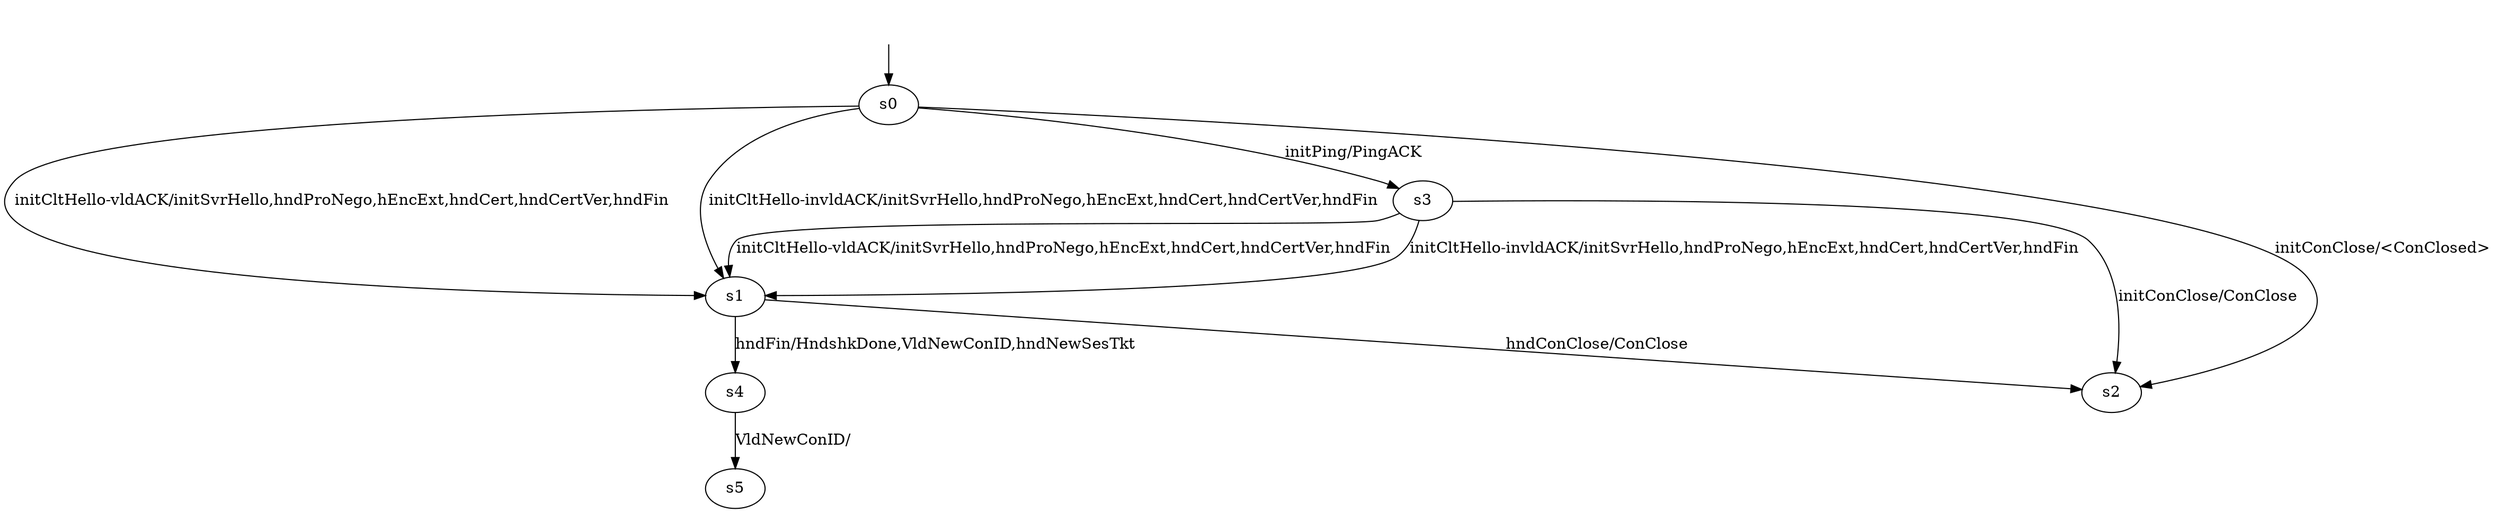 digraph "neqoModels/neqo-B-0/learnedModel" {
s0 [label=s0];
s1 [label=s1];
s2 [label=s2];
s3 [label=s3];
s4 [label=s4];
s5 [label=s5];
s0 -> s3  [label="initPing/PingACK "];
s0 -> s2  [label="initConClose/<ConClosed> "];
s0 -> s1  [label="initCltHello-vldACK/initSvrHello,hndProNego,hEncExt,hndCert,hndCertVer,hndFin "];
s0 -> s1  [label="initCltHello-invldACK/initSvrHello,hndProNego,hEncExt,hndCert,hndCertVer,hndFin "];
s1 -> s4  [label="hndFin/HndshkDone,VldNewConID,hndNewSesTkt "];
s1 -> s2  [label="hndConClose/ConClose "];
s3 -> s2  [label="initConClose/ConClose "];
s3 -> s1  [label="initCltHello-vldACK/initSvrHello,hndProNego,hEncExt,hndCert,hndCertVer,hndFin "];
s3 -> s1  [label="initCltHello-invldACK/initSvrHello,hndProNego,hEncExt,hndCert,hndCertVer,hndFin "];
s4 -> s5  [label="VldNewConID/ "];
__start0 [label="", shape=none];
__start0 -> s0  [label=""];
}
